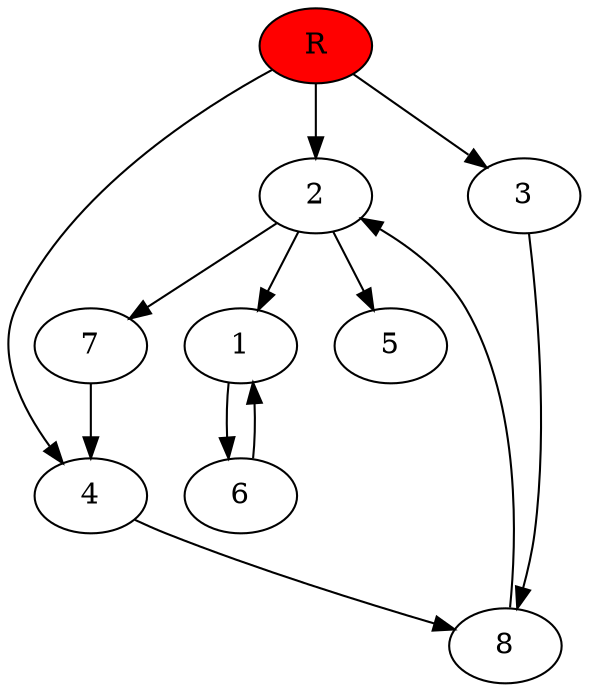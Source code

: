 digraph prb57750 {
	1
	2
	3
	4
	5
	6
	7
	8
	R [fillcolor="#ff0000" style=filled]
	1 -> 6
	2 -> 1
	2 -> 5
	2 -> 7
	3 -> 8
	4 -> 8
	6 -> 1
	7 -> 4
	8 -> 2
	R -> 2
	R -> 3
	R -> 4
}
